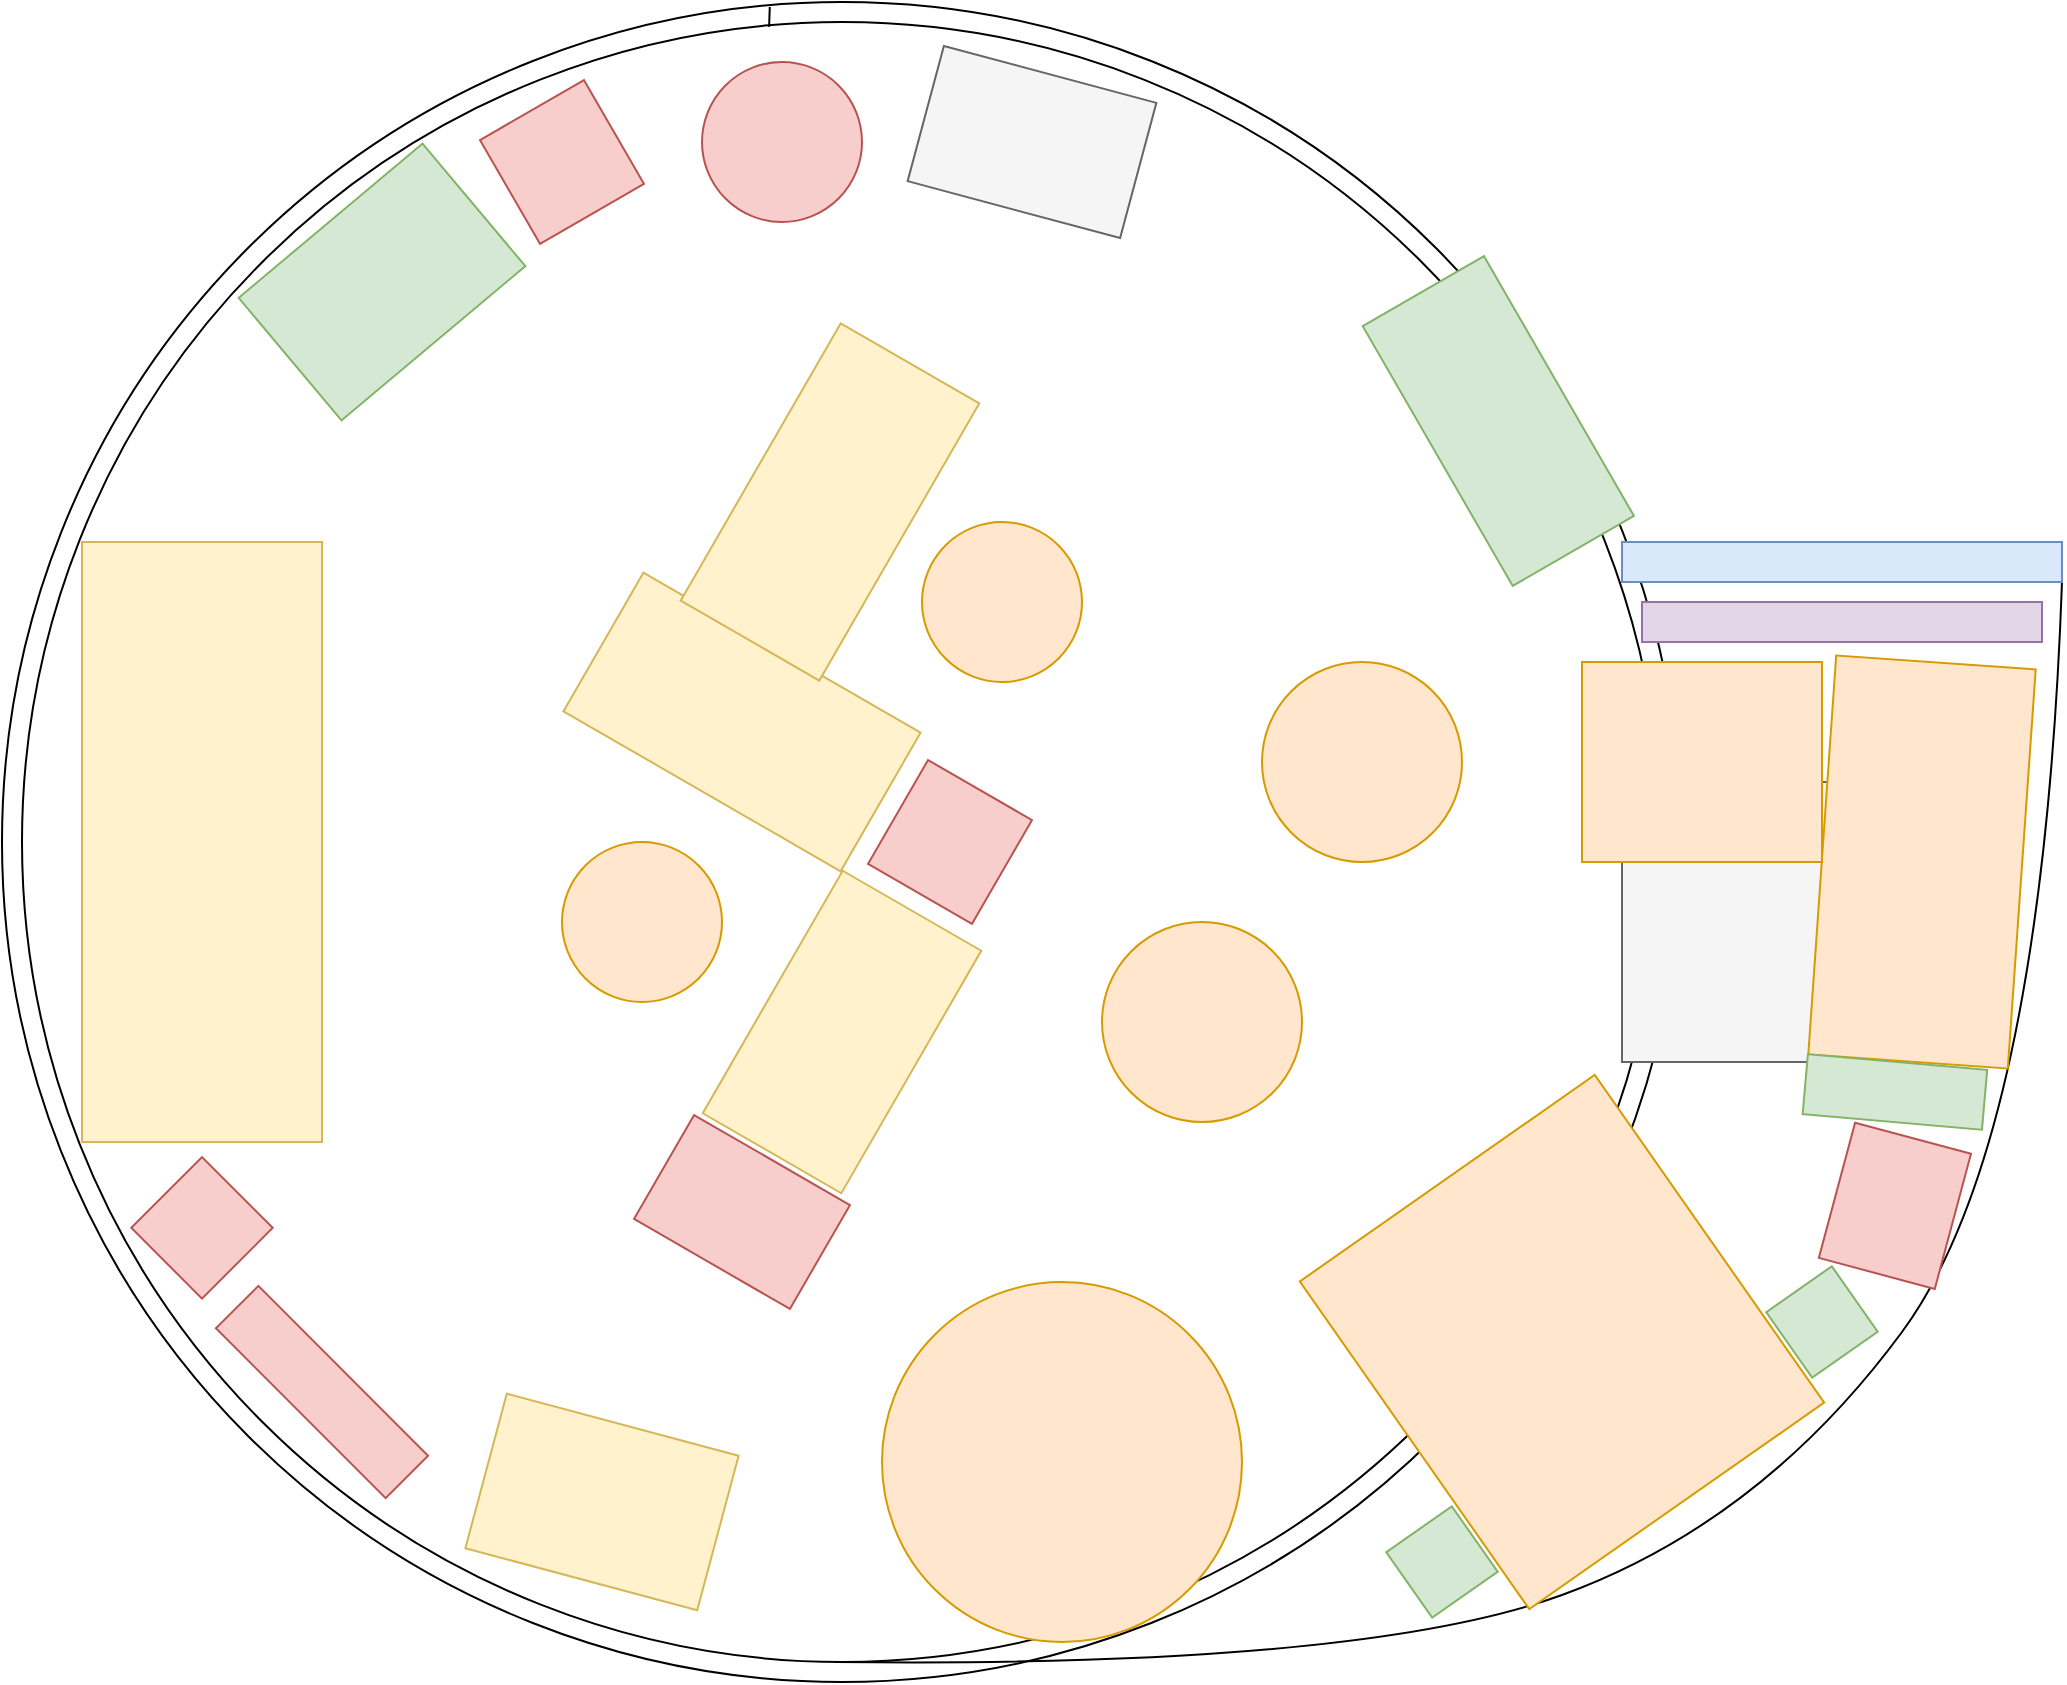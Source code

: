 <mxfile version="22.1.18" type="device">
  <diagram name="Page-1" id="QEGEIfdbJsdVj-Z1kgoe">
    <mxGraphModel dx="1262" dy="915" grid="1" gridSize="10" guides="1" tooltips="1" connect="1" arrows="1" fold="1" page="1" pageScale="1" pageWidth="827" pageHeight="1169" math="0" shadow="0">
      <root>
        <mxCell id="0" />
        <mxCell id="1" parent="0" />
        <mxCell id="HJ6NpnuFAOiJMe3mfY7o-32" value="" style="ellipse;whiteSpace=wrap;html=1;aspect=fixed;" vertex="1" parent="1">
          <mxGeometry x="30" y="30" width="840" height="840" as="geometry" />
        </mxCell>
        <mxCell id="7TM_OdGEtOvxObzj1Llh-1" value="" style="ellipse;whiteSpace=wrap;html=1;aspect=fixed;" parent="1" vertex="1">
          <mxGeometry x="40" y="40" width="820" height="820" as="geometry" />
        </mxCell>
        <mxCell id="7TM_OdGEtOvxObzj1Llh-2" value="" style="endArrow=none;html=1;rounded=0;" parent="1" edge="1">
          <mxGeometry width="50" height="50" relative="1" as="geometry">
            <mxPoint x="840" y="320" as="sourcePoint" />
            <mxPoint x="1060" y="320" as="targetPoint" />
          </mxGeometry>
        </mxCell>
        <mxCell id="7TM_OdGEtOvxObzj1Llh-5" value="" style="curved=1;endArrow=none;html=1;rounded=0;endFill=0;exitX=0.496;exitY=1;exitDx=0;exitDy=0;exitPerimeter=0;" parent="1" source="7TM_OdGEtOvxObzj1Llh-1" edge="1">
          <mxGeometry width="50" height="50" relative="1" as="geometry">
            <mxPoint x="880" y="740" as="sourcePoint" />
            <mxPoint x="1060" y="320" as="targetPoint" />
            <Array as="points">
              <mxPoint x="710" y="863" />
              <mxPoint x="910" y="790" />
              <mxPoint x="1050" y="600" />
            </Array>
          </mxGeometry>
        </mxCell>
        <mxCell id="7TM_OdGEtOvxObzj1Llh-6" value="" style="rounded=0;whiteSpace=wrap;html=1;rotation=30;fillColor=#fff2cc;strokeColor=#d6b656;" parent="1" vertex="1">
          <mxGeometry x="320" y="350" width="160" height="80" as="geometry" />
        </mxCell>
        <mxCell id="HJ6NpnuFAOiJMe3mfY7o-2" value="" style="rounded=0;whiteSpace=wrap;html=1;fillColor=#dae8fc;strokeColor=#6c8ebf;" vertex="1" parent="1">
          <mxGeometry x="840" y="300" width="220" height="20" as="geometry" />
        </mxCell>
        <mxCell id="HJ6NpnuFAOiJMe3mfY7o-3" value="" style="rounded=0;whiteSpace=wrap;html=1;fillColor=#e1d5e7;strokeColor=#9673a6;" vertex="1" parent="1">
          <mxGeometry x="850" y="330" width="200" height="20" as="geometry" />
        </mxCell>
        <mxCell id="HJ6NpnuFAOiJMe3mfY7o-6" value="" style="ellipse;whiteSpace=wrap;html=1;aspect=fixed;fillColor=#ffe6cc;strokeColor=#d79b00;" vertex="1" parent="1">
          <mxGeometry x="660" y="360" width="100" height="100" as="geometry" />
        </mxCell>
        <mxCell id="HJ6NpnuFAOiJMe3mfY7o-8" value="" style="rounded=0;whiteSpace=wrap;html=1;rotation=60;fillColor=#d5e8d4;strokeColor=#82b366;" vertex="1" parent="1">
          <mxGeometry x="703.17" y="204.51" width="150" height="70" as="geometry" />
        </mxCell>
        <mxCell id="HJ6NpnuFAOiJMe3mfY7o-9" value="" style="ellipse;whiteSpace=wrap;html=1;aspect=fixed;fillColor=#ffe6cc;strokeColor=#d79b00;" vertex="1" parent="1">
          <mxGeometry x="580" y="490" width="100" height="100" as="geometry" />
        </mxCell>
        <mxCell id="HJ6NpnuFAOiJMe3mfY7o-10" value="" style="rounded=0;whiteSpace=wrap;html=1;rotation=55;fillColor=#ffe6cc;strokeColor=#d79b00;" vertex="1" parent="1">
          <mxGeometry x="710" y="610" width="200" height="180" as="geometry" />
        </mxCell>
        <mxCell id="HJ6NpnuFAOiJMe3mfY7o-12" value="" style="rounded=0;whiteSpace=wrap;html=1;rotation=-215;fillColor=#d5e8d4;strokeColor=#82b366;" vertex="1" parent="1">
          <mxGeometry x="920" y="670" width="40" height="40" as="geometry" />
        </mxCell>
        <mxCell id="HJ6NpnuFAOiJMe3mfY7o-13" value="" style="rounded=0;whiteSpace=wrap;html=1;rotation=-215;fillColor=#d5e8d4;strokeColor=#82b366;" vertex="1" parent="1">
          <mxGeometry x="730" y="790" width="40" height="40" as="geometry" />
        </mxCell>
        <mxCell id="HJ6NpnuFAOiJMe3mfY7o-14" value="" style="rounded=0;whiteSpace=wrap;html=1;rotation=105;fillColor=#f8cecc;strokeColor=#b85450;" vertex="1" parent="1">
          <mxGeometry x="941.46" y="601.9" width="70" height="60" as="geometry" />
        </mxCell>
        <mxCell id="HJ6NpnuFAOiJMe3mfY7o-16" value="" style="rounded=0;whiteSpace=wrap;html=1;rotation=-40;fillColor=#d5e8d4;strokeColor=#82b366;" vertex="1" parent="1">
          <mxGeometry x="160" y="130" width="120" height="80" as="geometry" />
        </mxCell>
        <mxCell id="HJ6NpnuFAOiJMe3mfY7o-18" value="" style="rounded=0;whiteSpace=wrap;html=1;rotation=-30;fillColor=#f8cecc;strokeColor=#b85450;" vertex="1" parent="1">
          <mxGeometry x="280" y="80" width="60" height="60" as="geometry" />
        </mxCell>
        <mxCell id="HJ6NpnuFAOiJMe3mfY7o-19" value="" style="rounded=0;whiteSpace=wrap;html=1;rotation=-60;fillColor=#f8cecc;strokeColor=#b85450;" vertex="1" parent="1">
          <mxGeometry x="370" y="590" width="60" height="90" as="geometry" />
        </mxCell>
        <mxCell id="HJ6NpnuFAOiJMe3mfY7o-20" value="" style="rounded=0;whiteSpace=wrap;html=1;rotation=15;fillColor=#fff2cc;strokeColor=#d6b656;" vertex="1" parent="1">
          <mxGeometry x="270" y="740" width="120" height="80" as="geometry" />
        </mxCell>
        <mxCell id="HJ6NpnuFAOiJMe3mfY7o-21" value="" style="rounded=0;whiteSpace=wrap;html=1;fillColor=#f5f5f5;strokeColor=#666666;fontColor=#333333;" vertex="1" parent="1">
          <mxGeometry x="840" y="420" width="140" height="140" as="geometry" />
        </mxCell>
        <mxCell id="HJ6NpnuFAOiJMe3mfY7o-5" value="" style="rounded=0;whiteSpace=wrap;html=1;rotation=4;fillColor=#ffe6cc;strokeColor=#d79b00;" vertex="1" parent="1">
          <mxGeometry x="940" y="360" width="100" height="200" as="geometry" />
        </mxCell>
        <mxCell id="HJ6NpnuFAOiJMe3mfY7o-1" value="" style="rounded=0;whiteSpace=wrap;html=1;fillColor=#ffe6cc;strokeColor=#d79b00;" vertex="1" parent="1">
          <mxGeometry x="820" y="360" width="120" height="100" as="geometry" />
        </mxCell>
        <mxCell id="HJ6NpnuFAOiJMe3mfY7o-15" value="" style="rounded=0;whiteSpace=wrap;html=1;rotation=-175;fillColor=#d5e8d4;strokeColor=#82b366;" vertex="1" parent="1">
          <mxGeometry x="931.46" y="560" width="90" height="30" as="geometry" />
        </mxCell>
        <mxCell id="HJ6NpnuFAOiJMe3mfY7o-22" value="" style="rounded=0;whiteSpace=wrap;html=1;rotation=90;fillColor=#fff2cc;strokeColor=#d6b656;" vertex="1" parent="1">
          <mxGeometry x="-20" y="390" width="300" height="120" as="geometry" />
        </mxCell>
        <mxCell id="HJ6NpnuFAOiJMe3mfY7o-23" value="" style="rounded=0;whiteSpace=wrap;html=1;rotation=45;fillColor=#f8cecc;strokeColor=#b85450;" vertex="1" parent="1">
          <mxGeometry x="130" y="710" width="120" height="30" as="geometry" />
        </mxCell>
        <mxCell id="HJ6NpnuFAOiJMe3mfY7o-24" value="" style="rounded=0;whiteSpace=wrap;html=1;rotation=45;fillColor=#f8cecc;strokeColor=#b85450;" vertex="1" parent="1">
          <mxGeometry x="105" y="617.93" width="50" height="50" as="geometry" />
        </mxCell>
        <mxCell id="HJ6NpnuFAOiJMe3mfY7o-26" value="" style="rounded=0;whiteSpace=wrap;html=1;rotation=120;fillColor=#fff2cc;strokeColor=#d6b656;" vertex="1" parent="1">
          <mxGeometry x="380" y="505" width="140" height="80" as="geometry" />
        </mxCell>
        <mxCell id="HJ6NpnuFAOiJMe3mfY7o-27" value="" style="rounded=0;whiteSpace=wrap;html=1;rotation=30;fillColor=#f8cecc;strokeColor=#b85450;" vertex="1" parent="1">
          <mxGeometry x="474" y="420" width="60" height="60" as="geometry" />
        </mxCell>
        <mxCell id="HJ6NpnuFAOiJMe3mfY7o-28" value="" style="rounded=0;whiteSpace=wrap;html=1;rotation=300;fillColor=#fff2cc;strokeColor=#d6b656;" vertex="1" parent="1">
          <mxGeometry x="364" y="240" width="160" height="80" as="geometry" />
        </mxCell>
        <mxCell id="HJ6NpnuFAOiJMe3mfY7o-29" value="" style="ellipse;whiteSpace=wrap;html=1;aspect=fixed;fillColor=#ffe6cc;strokeColor=#d79b00;" vertex="1" parent="1">
          <mxGeometry x="310" y="450" width="80" height="80" as="geometry" />
        </mxCell>
        <mxCell id="HJ6NpnuFAOiJMe3mfY7o-30" value="" style="ellipse;whiteSpace=wrap;html=1;aspect=fixed;fillColor=#ffe6cc;strokeColor=#d79b00;" vertex="1" parent="1">
          <mxGeometry x="490" y="290" width="80" height="80" as="geometry" />
        </mxCell>
        <mxCell id="HJ6NpnuFAOiJMe3mfY7o-33" value="" style="endArrow=none;html=1;rounded=0;entryX=0.457;entryY=0.003;entryDx=0;entryDy=0;entryPerimeter=0;" edge="1" parent="1" target="HJ6NpnuFAOiJMe3mfY7o-32">
          <mxGeometry width="50" height="50" relative="1" as="geometry">
            <mxPoint x="413.56" y="42.44" as="sourcePoint" />
            <mxPoint x="413" y="30.0" as="targetPoint" />
          </mxGeometry>
        </mxCell>
        <mxCell id="HJ6NpnuFAOiJMe3mfY7o-35" value="" style="ellipse;whiteSpace=wrap;html=1;aspect=fixed;fillColor=#ffe6cc;strokeColor=#d79b00;" vertex="1" parent="1">
          <mxGeometry x="470" y="670" width="180" height="180" as="geometry" />
        </mxCell>
        <mxCell id="HJ6NpnuFAOiJMe3mfY7o-36" value="" style="ellipse;whiteSpace=wrap;html=1;aspect=fixed;fillColor=#f8cecc;strokeColor=#b85450;" vertex="1" parent="1">
          <mxGeometry x="380" y="60" width="80" height="80" as="geometry" />
        </mxCell>
        <mxCell id="HJ6NpnuFAOiJMe3mfY7o-37" value="" style="rounded=0;whiteSpace=wrap;html=1;fillColor=#f5f5f5;strokeColor=#666666;fontColor=#333333;rotation=15;" vertex="1" parent="1">
          <mxGeometry x="490" y="65" width="110" height="70" as="geometry" />
        </mxCell>
      </root>
    </mxGraphModel>
  </diagram>
</mxfile>
